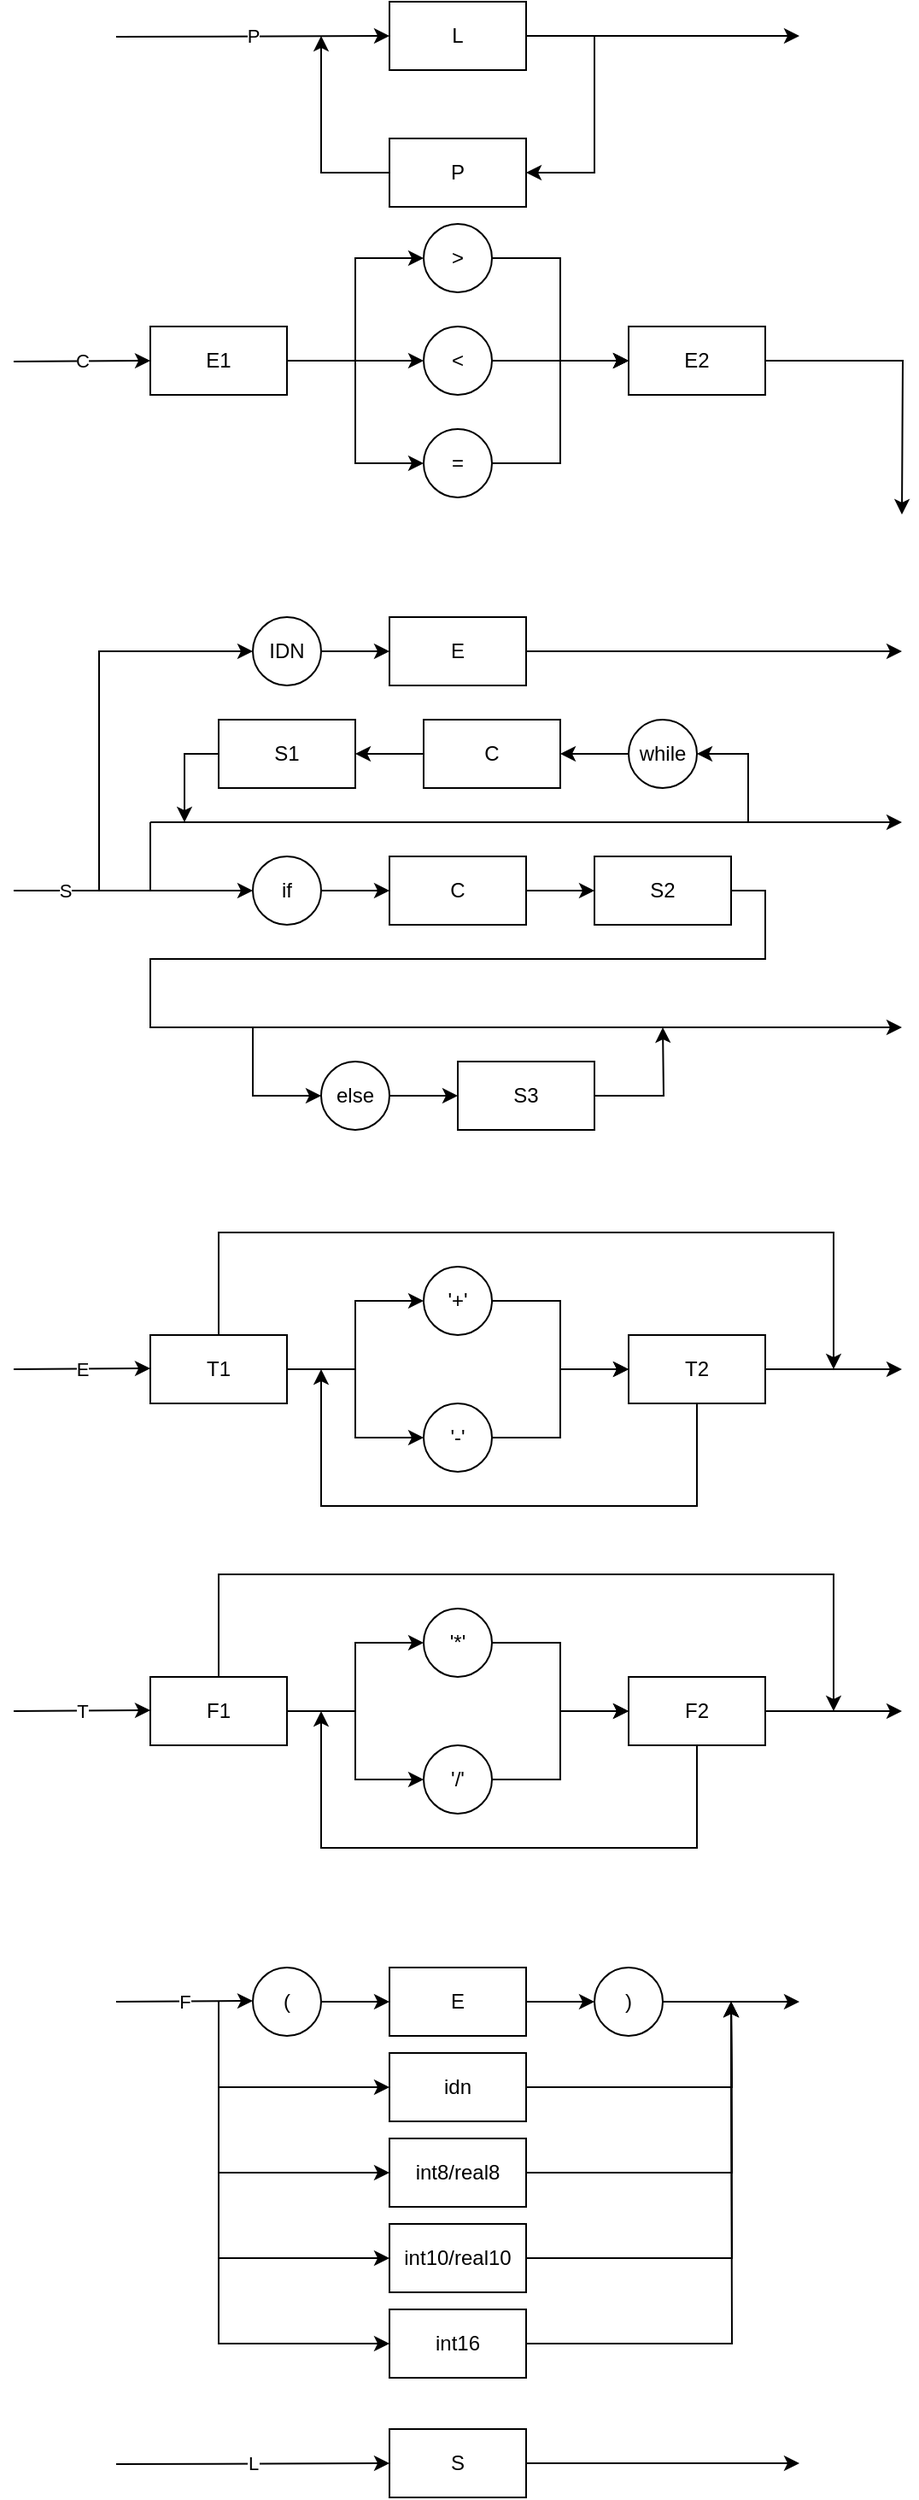 <mxfile>
    <diagram id="kxCUlZkBnEht9E5U2b47" name="第 1 页">
        <mxGraphModel dx="861" dy="1940" grid="1" gridSize="10" guides="1" tooltips="1" connect="1" arrows="1" fold="1" page="1" pageScale="1" pageWidth="827" pageHeight="1169" math="0" shadow="0">
            <root>
                <mxCell id="0"/>
                <mxCell id="1" parent="0"/>
                <mxCell id="yljXyeKDuKMBw9XO_9RV-11" style="edgeStyle=orthogonalEdgeStyle;rounded=0;orthogonalLoop=1;jettySize=auto;html=1;entryX=0;entryY=0.5;entryDx=0;entryDy=0;" parent="1" source="yljXyeKDuKMBw9XO_9RV-1" target="yljXyeKDuKMBw9XO_9RV-4" edge="1">
                    <mxGeometry relative="1" as="geometry"/>
                </mxCell>
                <mxCell id="yljXyeKDuKMBw9XO_9RV-1" value="'+'" style="ellipse;whiteSpace=wrap;html=1;aspect=fixed;" parent="1" vertex="1">
                    <mxGeometry x="320" y="680" width="40" height="40" as="geometry"/>
                </mxCell>
                <mxCell id="yljXyeKDuKMBw9XO_9RV-7" style="edgeStyle=orthogonalEdgeStyle;rounded=0;orthogonalLoop=1;jettySize=auto;html=1;exitX=0.5;exitY=0;exitDx=0;exitDy=0;" parent="1" source="yljXyeKDuKMBw9XO_9RV-2" edge="1">
                    <mxGeometry relative="1" as="geometry">
                        <mxPoint x="560" y="740" as="targetPoint"/>
                        <Array as="points">
                            <mxPoint x="200" y="660"/>
                            <mxPoint x="560" y="660"/>
                        </Array>
                    </mxGeometry>
                </mxCell>
                <mxCell id="yljXyeKDuKMBw9XO_9RV-9" style="edgeStyle=orthogonalEdgeStyle;rounded=0;orthogonalLoop=1;jettySize=auto;html=1;entryX=0;entryY=0.5;entryDx=0;entryDy=0;" parent="1" source="yljXyeKDuKMBw9XO_9RV-2" target="yljXyeKDuKMBw9XO_9RV-1" edge="1">
                    <mxGeometry relative="1" as="geometry"/>
                </mxCell>
                <mxCell id="yljXyeKDuKMBw9XO_9RV-10" style="edgeStyle=orthogonalEdgeStyle;rounded=0;orthogonalLoop=1;jettySize=auto;html=1;entryX=0;entryY=0.5;entryDx=0;entryDy=0;" parent="1" source="yljXyeKDuKMBw9XO_9RV-2" target="yljXyeKDuKMBw9XO_9RV-5" edge="1">
                    <mxGeometry relative="1" as="geometry"/>
                </mxCell>
                <mxCell id="yljXyeKDuKMBw9XO_9RV-2" value="T1" style="rounded=0;whiteSpace=wrap;html=1;" parent="1" vertex="1">
                    <mxGeometry x="160" y="720" width="80" height="40" as="geometry"/>
                </mxCell>
                <mxCell id="yljXyeKDuKMBw9XO_9RV-3" value="E" style="endArrow=classic;html=1;rounded=0;" parent="1" edge="1">
                    <mxGeometry width="50" height="50" relative="1" as="geometry">
                        <mxPoint x="80" y="740" as="sourcePoint"/>
                        <mxPoint x="160" y="739.5" as="targetPoint"/>
                    </mxGeometry>
                </mxCell>
                <mxCell id="yljXyeKDuKMBw9XO_9RV-14" style="edgeStyle=orthogonalEdgeStyle;rounded=0;orthogonalLoop=1;jettySize=auto;html=1;" parent="1" source="yljXyeKDuKMBw9XO_9RV-4" edge="1">
                    <mxGeometry relative="1" as="geometry">
                        <mxPoint x="260" y="740" as="targetPoint"/>
                        <Array as="points">
                            <mxPoint x="480" y="820"/>
                            <mxPoint x="260" y="820"/>
                        </Array>
                    </mxGeometry>
                </mxCell>
                <mxCell id="yljXyeKDuKMBw9XO_9RV-4" value="T2" style="rounded=0;whiteSpace=wrap;html=1;" parent="1" vertex="1">
                    <mxGeometry x="440" y="720" width="80" height="40" as="geometry"/>
                </mxCell>
                <mxCell id="yljXyeKDuKMBw9XO_9RV-12" style="edgeStyle=orthogonalEdgeStyle;rounded=0;orthogonalLoop=1;jettySize=auto;html=1;" parent="1" source="yljXyeKDuKMBw9XO_9RV-5" edge="1">
                    <mxGeometry relative="1" as="geometry">
                        <mxPoint x="440" y="740" as="targetPoint"/>
                        <Array as="points">
                            <mxPoint x="400" y="780"/>
                            <mxPoint x="400" y="740"/>
                        </Array>
                    </mxGeometry>
                </mxCell>
                <mxCell id="yljXyeKDuKMBw9XO_9RV-5" value="'-'" style="ellipse;whiteSpace=wrap;html=1;aspect=fixed;" parent="1" vertex="1">
                    <mxGeometry x="320" y="760" width="40" height="40" as="geometry"/>
                </mxCell>
                <mxCell id="yljXyeKDuKMBw9XO_9RV-6" value="" style="endArrow=classic;html=1;rounded=0;" parent="1" edge="1">
                    <mxGeometry width="50" height="50" relative="1" as="geometry">
                        <mxPoint x="520" y="740" as="sourcePoint"/>
                        <mxPoint x="600" y="740" as="targetPoint"/>
                    </mxGeometry>
                </mxCell>
                <mxCell id="yljXyeKDuKMBw9XO_9RV-15" style="edgeStyle=orthogonalEdgeStyle;rounded=0;orthogonalLoop=1;jettySize=auto;html=1;entryX=0;entryY=0.5;entryDx=0;entryDy=0;" parent="1" source="yljXyeKDuKMBw9XO_9RV-16" target="yljXyeKDuKMBw9XO_9RV-23" edge="1">
                    <mxGeometry relative="1" as="geometry"/>
                </mxCell>
                <mxCell id="yljXyeKDuKMBw9XO_9RV-16" value="'*'" style="ellipse;whiteSpace=wrap;html=1;aspect=fixed;" parent="1" vertex="1">
                    <mxGeometry x="320" y="880" width="40" height="40" as="geometry"/>
                </mxCell>
                <mxCell id="yljXyeKDuKMBw9XO_9RV-17" style="edgeStyle=orthogonalEdgeStyle;rounded=0;orthogonalLoop=1;jettySize=auto;html=1;exitX=0.5;exitY=0;exitDx=0;exitDy=0;" parent="1" source="yljXyeKDuKMBw9XO_9RV-20" edge="1">
                    <mxGeometry relative="1" as="geometry">
                        <mxPoint x="560" y="940" as="targetPoint"/>
                        <Array as="points">
                            <mxPoint x="200" y="860"/>
                            <mxPoint x="560" y="860"/>
                        </Array>
                    </mxGeometry>
                </mxCell>
                <mxCell id="yljXyeKDuKMBw9XO_9RV-18" style="edgeStyle=orthogonalEdgeStyle;rounded=0;orthogonalLoop=1;jettySize=auto;html=1;entryX=0;entryY=0.5;entryDx=0;entryDy=0;" parent="1" source="yljXyeKDuKMBw9XO_9RV-20" target="yljXyeKDuKMBw9XO_9RV-16" edge="1">
                    <mxGeometry relative="1" as="geometry"/>
                </mxCell>
                <mxCell id="yljXyeKDuKMBw9XO_9RV-19" style="edgeStyle=orthogonalEdgeStyle;rounded=0;orthogonalLoop=1;jettySize=auto;html=1;entryX=0;entryY=0.5;entryDx=0;entryDy=0;" parent="1" source="yljXyeKDuKMBw9XO_9RV-20" target="yljXyeKDuKMBw9XO_9RV-25" edge="1">
                    <mxGeometry relative="1" as="geometry"/>
                </mxCell>
                <mxCell id="yljXyeKDuKMBw9XO_9RV-20" value="F1" style="rounded=0;whiteSpace=wrap;html=1;" parent="1" vertex="1">
                    <mxGeometry x="160" y="920" width="80" height="40" as="geometry"/>
                </mxCell>
                <mxCell id="yljXyeKDuKMBw9XO_9RV-21" value="T" style="endArrow=classic;html=1;rounded=0;" parent="1" edge="1">
                    <mxGeometry width="50" height="50" relative="1" as="geometry">
                        <mxPoint x="80" y="940" as="sourcePoint"/>
                        <mxPoint x="160" y="939.5" as="targetPoint"/>
                    </mxGeometry>
                </mxCell>
                <mxCell id="yljXyeKDuKMBw9XO_9RV-22" style="edgeStyle=orthogonalEdgeStyle;rounded=0;orthogonalLoop=1;jettySize=auto;html=1;" parent="1" source="yljXyeKDuKMBw9XO_9RV-23" edge="1">
                    <mxGeometry relative="1" as="geometry">
                        <mxPoint x="260" y="940" as="targetPoint"/>
                        <Array as="points">
                            <mxPoint x="480" y="1020"/>
                            <mxPoint x="260" y="1020"/>
                        </Array>
                    </mxGeometry>
                </mxCell>
                <mxCell id="yljXyeKDuKMBw9XO_9RV-23" value="F2" style="rounded=0;whiteSpace=wrap;html=1;" parent="1" vertex="1">
                    <mxGeometry x="440" y="920" width="80" height="40" as="geometry"/>
                </mxCell>
                <mxCell id="yljXyeKDuKMBw9XO_9RV-24" style="edgeStyle=orthogonalEdgeStyle;rounded=0;orthogonalLoop=1;jettySize=auto;html=1;" parent="1" source="yljXyeKDuKMBw9XO_9RV-25" edge="1">
                    <mxGeometry relative="1" as="geometry">
                        <mxPoint x="440" y="940" as="targetPoint"/>
                        <Array as="points">
                            <mxPoint x="400" y="980"/>
                            <mxPoint x="400" y="940"/>
                        </Array>
                    </mxGeometry>
                </mxCell>
                <mxCell id="yljXyeKDuKMBw9XO_9RV-25" value="'/'" style="ellipse;whiteSpace=wrap;html=1;aspect=fixed;" parent="1" vertex="1">
                    <mxGeometry x="320" y="960" width="40" height="40" as="geometry"/>
                </mxCell>
                <mxCell id="yljXyeKDuKMBw9XO_9RV-26" value="" style="endArrow=classic;html=1;rounded=0;" parent="1" edge="1">
                    <mxGeometry width="50" height="50" relative="1" as="geometry">
                        <mxPoint x="520" y="940" as="sourcePoint"/>
                        <mxPoint x="600" y="940" as="targetPoint"/>
                    </mxGeometry>
                </mxCell>
                <mxCell id="yljXyeKDuKMBw9XO_9RV-41" value="S" style="endArrow=classic;html=1;rounded=0;entryX=0;entryY=0.5;entryDx=0;entryDy=0;" parent="1" target="yljXyeKDuKMBw9XO_9RV-42" edge="1">
                    <mxGeometry x="-0.571" width="50" height="50" relative="1" as="geometry">
                        <mxPoint x="80" y="460" as="sourcePoint"/>
                        <mxPoint x="160" y="459.5" as="targetPoint"/>
                        <mxPoint as="offset"/>
                    </mxGeometry>
                </mxCell>
                <mxCell id="yljXyeKDuKMBw9XO_9RV-45" style="edgeStyle=orthogonalEdgeStyle;rounded=0;orthogonalLoop=1;jettySize=auto;html=1;entryX=0;entryY=0.5;entryDx=0;entryDy=0;" parent="1" source="yljXyeKDuKMBw9XO_9RV-42" target="yljXyeKDuKMBw9XO_9RV-44" edge="1">
                    <mxGeometry relative="1" as="geometry"/>
                </mxCell>
                <mxCell id="yljXyeKDuKMBw9XO_9RV-42" value="if" style="ellipse;whiteSpace=wrap;html=1;aspect=fixed;" parent="1" vertex="1">
                    <mxGeometry x="220" y="440" width="40" height="40" as="geometry"/>
                </mxCell>
                <mxCell id="yljXyeKDuKMBw9XO_9RV-47" style="edgeStyle=orthogonalEdgeStyle;rounded=0;orthogonalLoop=1;jettySize=auto;html=1;entryX=0;entryY=0.5;entryDx=0;entryDy=0;" parent="1" source="yljXyeKDuKMBw9XO_9RV-44" target="yljXyeKDuKMBw9XO_9RV-46" edge="1">
                    <mxGeometry relative="1" as="geometry"/>
                </mxCell>
                <mxCell id="yljXyeKDuKMBw9XO_9RV-44" value="C" style="rounded=0;whiteSpace=wrap;html=1;" parent="1" vertex="1">
                    <mxGeometry x="300" y="440" width="80" height="40" as="geometry"/>
                </mxCell>
                <mxCell id="yljXyeKDuKMBw9XO_9RV-72" style="edgeStyle=orthogonalEdgeStyle;rounded=0;orthogonalLoop=1;jettySize=auto;html=1;exitX=1;exitY=0.5;exitDx=0;exitDy=0;" parent="1" source="yljXyeKDuKMBw9XO_9RV-46" edge="1">
                    <mxGeometry relative="1" as="geometry">
                        <mxPoint x="600" y="540" as="targetPoint"/>
                        <Array as="points">
                            <mxPoint x="520" y="460"/>
                            <mxPoint x="520" y="500"/>
                            <mxPoint x="160" y="500"/>
                            <mxPoint x="160" y="540"/>
                        </Array>
                    </mxGeometry>
                </mxCell>
                <mxCell id="yljXyeKDuKMBw9XO_9RV-46" value="S2" style="rounded=0;whiteSpace=wrap;html=1;" parent="1" vertex="1">
                    <mxGeometry x="420" y="440" width="80" height="40" as="geometry"/>
                </mxCell>
                <mxCell id="yljXyeKDuKMBw9XO_9RV-54" style="edgeStyle=orthogonalEdgeStyle;rounded=0;orthogonalLoop=1;jettySize=auto;html=1;entryX=0;entryY=0.5;entryDx=0;entryDy=0;" parent="1" source="yljXyeKDuKMBw9XO_9RV-49" target="yljXyeKDuKMBw9XO_9RV-53" edge="1">
                    <mxGeometry relative="1" as="geometry"/>
                </mxCell>
                <mxCell id="yljXyeKDuKMBw9XO_9RV-49" value="else" style="ellipse;whiteSpace=wrap;html=1;aspect=fixed;" parent="1" vertex="1">
                    <mxGeometry x="260" y="560" width="40" height="40" as="geometry"/>
                </mxCell>
                <mxCell id="yljXyeKDuKMBw9XO_9RV-52" value="" style="endArrow=classic;html=1;rounded=0;entryX=0;entryY=0.5;entryDx=0;entryDy=0;" parent="1" target="yljXyeKDuKMBw9XO_9RV-49" edge="1">
                    <mxGeometry width="50" height="50" relative="1" as="geometry">
                        <mxPoint x="220" y="540" as="sourcePoint"/>
                        <mxPoint x="410" y="460" as="targetPoint"/>
                        <Array as="points">
                            <mxPoint x="220" y="580"/>
                        </Array>
                    </mxGeometry>
                </mxCell>
                <mxCell id="yljXyeKDuKMBw9XO_9RV-55" style="edgeStyle=orthogonalEdgeStyle;rounded=0;orthogonalLoop=1;jettySize=auto;html=1;" parent="1" source="yljXyeKDuKMBw9XO_9RV-53" edge="1">
                    <mxGeometry relative="1" as="geometry">
                        <mxPoint x="460" y="540" as="targetPoint"/>
                    </mxGeometry>
                </mxCell>
                <mxCell id="yljXyeKDuKMBw9XO_9RV-53" value="S3" style="rounded=0;whiteSpace=wrap;html=1;" parent="1" vertex="1">
                    <mxGeometry x="340" y="560" width="80" height="40" as="geometry"/>
                </mxCell>
                <mxCell id="yljXyeKDuKMBw9XO_9RV-69" style="edgeStyle=orthogonalEdgeStyle;rounded=0;orthogonalLoop=1;jettySize=auto;html=1;exitX=0;exitY=0.5;exitDx=0;exitDy=0;entryX=1;entryY=0.5;entryDx=0;entryDy=0;" parent="1" source="yljXyeKDuKMBw9XO_9RV-57" target="yljXyeKDuKMBw9XO_9RV-59" edge="1">
                    <mxGeometry relative="1" as="geometry"/>
                </mxCell>
                <mxCell id="yljXyeKDuKMBw9XO_9RV-57" value="while" style="ellipse;whiteSpace=wrap;html=1;aspect=fixed;" parent="1" vertex="1">
                    <mxGeometry x="440" y="360" width="40" height="40" as="geometry"/>
                </mxCell>
                <mxCell id="yljXyeKDuKMBw9XO_9RV-70" style="edgeStyle=orthogonalEdgeStyle;rounded=0;orthogonalLoop=1;jettySize=auto;html=1;" parent="1" source="yljXyeKDuKMBw9XO_9RV-59" target="yljXyeKDuKMBw9XO_9RV-61" edge="1">
                    <mxGeometry relative="1" as="geometry"/>
                </mxCell>
                <mxCell id="yljXyeKDuKMBw9XO_9RV-59" value="C" style="rounded=0;whiteSpace=wrap;html=1;" parent="1" vertex="1">
                    <mxGeometry x="320" y="360" width="80" height="40" as="geometry"/>
                </mxCell>
                <mxCell id="yljXyeKDuKMBw9XO_9RV-71" style="edgeStyle=orthogonalEdgeStyle;rounded=0;orthogonalLoop=1;jettySize=auto;html=1;" parent="1" source="yljXyeKDuKMBw9XO_9RV-61" edge="1">
                    <mxGeometry relative="1" as="geometry">
                        <mxPoint x="180" y="420" as="targetPoint"/>
                        <Array as="points">
                            <mxPoint x="180" y="380"/>
                        </Array>
                    </mxGeometry>
                </mxCell>
                <mxCell id="yljXyeKDuKMBw9XO_9RV-61" value="S1" style="rounded=0;whiteSpace=wrap;html=1;" parent="1" vertex="1">
                    <mxGeometry x="200" y="360" width="80" height="40" as="geometry"/>
                </mxCell>
                <mxCell id="yljXyeKDuKMBw9XO_9RV-65" value="" style="endArrow=classic;html=1;rounded=0;" parent="1" edge="1">
                    <mxGeometry width="50" height="50" relative="1" as="geometry">
                        <mxPoint x="160" y="420" as="sourcePoint"/>
                        <mxPoint x="600" y="420" as="targetPoint"/>
                    </mxGeometry>
                </mxCell>
                <mxCell id="yljXyeKDuKMBw9XO_9RV-67" value="" style="endArrow=none;html=1;rounded=0;" parent="1" edge="1">
                    <mxGeometry width="50" height="50" relative="1" as="geometry">
                        <mxPoint x="160" y="460" as="sourcePoint"/>
                        <mxPoint x="160" y="420" as="targetPoint"/>
                    </mxGeometry>
                </mxCell>
                <mxCell id="yljXyeKDuKMBw9XO_9RV-68" value="" style="endArrow=classic;html=1;rounded=0;entryX=1;entryY=0.5;entryDx=0;entryDy=0;" parent="1" target="yljXyeKDuKMBw9XO_9RV-57" edge="1">
                    <mxGeometry width="50" height="50" relative="1" as="geometry">
                        <mxPoint x="510" y="420" as="sourcePoint"/>
                        <mxPoint x="350" y="460" as="targetPoint"/>
                        <Array as="points">
                            <mxPoint x="510" y="380"/>
                        </Array>
                    </mxGeometry>
                </mxCell>
                <mxCell id="yljXyeKDuKMBw9XO_9RV-73" value="C" style="endArrow=classic;html=1;rounded=0;" parent="1" edge="1">
                    <mxGeometry width="50" height="50" relative="1" as="geometry">
                        <mxPoint x="80" y="150.5" as="sourcePoint"/>
                        <mxPoint x="160" y="150" as="targetPoint"/>
                    </mxGeometry>
                </mxCell>
                <mxCell id="yljXyeKDuKMBw9XO_9RV-79" style="edgeStyle=orthogonalEdgeStyle;rounded=0;orthogonalLoop=1;jettySize=auto;html=1;entryX=0;entryY=0.5;entryDx=0;entryDy=0;" parent="1" source="yljXyeKDuKMBw9XO_9RV-75" target="yljXyeKDuKMBw9XO_9RV-76" edge="1">
                    <mxGeometry relative="1" as="geometry">
                        <mxPoint x="300" y="100" as="targetPoint"/>
                    </mxGeometry>
                </mxCell>
                <mxCell id="yljXyeKDuKMBw9XO_9RV-80" style="edgeStyle=orthogonalEdgeStyle;rounded=0;orthogonalLoop=1;jettySize=auto;html=1;entryX=0;entryY=0.5;entryDx=0;entryDy=0;" parent="1" source="yljXyeKDuKMBw9XO_9RV-75" target="yljXyeKDuKMBw9XO_9RV-78" edge="1">
                    <mxGeometry relative="1" as="geometry"/>
                </mxCell>
                <mxCell id="yljXyeKDuKMBw9XO_9RV-81" style="edgeStyle=orthogonalEdgeStyle;rounded=0;orthogonalLoop=1;jettySize=auto;html=1;" parent="1" source="yljXyeKDuKMBw9XO_9RV-75" target="yljXyeKDuKMBw9XO_9RV-77" edge="1">
                    <mxGeometry relative="1" as="geometry"/>
                </mxCell>
                <mxCell id="yljXyeKDuKMBw9XO_9RV-75" value="E1" style="rounded=0;whiteSpace=wrap;html=1;" parent="1" vertex="1">
                    <mxGeometry x="160" y="130" width="80" height="40" as="geometry"/>
                </mxCell>
                <mxCell id="yljXyeKDuKMBw9XO_9RV-83" style="edgeStyle=orthogonalEdgeStyle;rounded=0;orthogonalLoop=1;jettySize=auto;html=1;entryX=0;entryY=0.5;entryDx=0;entryDy=0;" parent="1" source="yljXyeKDuKMBw9XO_9RV-76" target="yljXyeKDuKMBw9XO_9RV-82" edge="1">
                    <mxGeometry relative="1" as="geometry"/>
                </mxCell>
                <mxCell id="yljXyeKDuKMBw9XO_9RV-76" value="&amp;gt;" style="ellipse;whiteSpace=wrap;html=1;aspect=fixed;" parent="1" vertex="1">
                    <mxGeometry x="320" y="70" width="40" height="40" as="geometry"/>
                </mxCell>
                <mxCell id="yljXyeKDuKMBw9XO_9RV-84" style="edgeStyle=orthogonalEdgeStyle;rounded=0;orthogonalLoop=1;jettySize=auto;html=1;" parent="1" source="yljXyeKDuKMBw9XO_9RV-77" edge="1">
                    <mxGeometry relative="1" as="geometry">
                        <mxPoint x="440" y="150" as="targetPoint"/>
                    </mxGeometry>
                </mxCell>
                <mxCell id="yljXyeKDuKMBw9XO_9RV-77" value="&amp;lt;" style="ellipse;whiteSpace=wrap;html=1;aspect=fixed;" parent="1" vertex="1">
                    <mxGeometry x="320" y="130" width="40" height="40" as="geometry"/>
                </mxCell>
                <mxCell id="yljXyeKDuKMBw9XO_9RV-85" style="edgeStyle=orthogonalEdgeStyle;rounded=0;orthogonalLoop=1;jettySize=auto;html=1;" parent="1" source="yljXyeKDuKMBw9XO_9RV-78" edge="1">
                    <mxGeometry relative="1" as="geometry">
                        <mxPoint x="440" y="150" as="targetPoint"/>
                        <Array as="points">
                            <mxPoint x="400" y="210"/>
                            <mxPoint x="400" y="150"/>
                        </Array>
                    </mxGeometry>
                </mxCell>
                <mxCell id="yljXyeKDuKMBw9XO_9RV-78" value="=" style="ellipse;whiteSpace=wrap;html=1;aspect=fixed;" parent="1" vertex="1">
                    <mxGeometry x="320" y="190" width="40" height="40" as="geometry"/>
                </mxCell>
                <mxCell id="yljXyeKDuKMBw9XO_9RV-86" style="edgeStyle=orthogonalEdgeStyle;rounded=0;orthogonalLoop=1;jettySize=auto;html=1;exitX=1;exitY=0.5;exitDx=0;exitDy=0;" parent="1" source="yljXyeKDuKMBw9XO_9RV-82" edge="1">
                    <mxGeometry relative="1" as="geometry">
                        <mxPoint x="600" y="240" as="targetPoint"/>
                    </mxGeometry>
                </mxCell>
                <mxCell id="yljXyeKDuKMBw9XO_9RV-82" value="E2" style="rounded=0;whiteSpace=wrap;html=1;" parent="1" vertex="1">
                    <mxGeometry x="440" y="130" width="80" height="40" as="geometry"/>
                </mxCell>
                <mxCell id="yljXyeKDuKMBw9XO_9RV-87" value="F" style="endArrow=classic;html=1;rounded=0;" parent="1" edge="1">
                    <mxGeometry width="50" height="50" relative="1" as="geometry">
                        <mxPoint x="140" y="1110" as="sourcePoint"/>
                        <mxPoint x="220" y="1109.5" as="targetPoint"/>
                    </mxGeometry>
                </mxCell>
                <mxCell id="yljXyeKDuKMBw9XO_9RV-90" style="edgeStyle=orthogonalEdgeStyle;rounded=0;orthogonalLoop=1;jettySize=auto;html=1;entryX=0;entryY=0.5;entryDx=0;entryDy=0;" parent="1" source="yljXyeKDuKMBw9XO_9RV-88" target="yljXyeKDuKMBw9XO_9RV-89" edge="1">
                    <mxGeometry relative="1" as="geometry"/>
                </mxCell>
                <mxCell id="yljXyeKDuKMBw9XO_9RV-88" value="(" style="ellipse;whiteSpace=wrap;html=1;aspect=fixed;" parent="1" vertex="1">
                    <mxGeometry x="220" y="1090" width="40" height="40" as="geometry"/>
                </mxCell>
                <mxCell id="yljXyeKDuKMBw9XO_9RV-92" style="edgeStyle=orthogonalEdgeStyle;rounded=0;orthogonalLoop=1;jettySize=auto;html=1;entryX=0;entryY=0.5;entryDx=0;entryDy=0;" parent="1" source="yljXyeKDuKMBw9XO_9RV-89" target="yljXyeKDuKMBw9XO_9RV-91" edge="1">
                    <mxGeometry relative="1" as="geometry"/>
                </mxCell>
                <mxCell id="yljXyeKDuKMBw9XO_9RV-89" value="E" style="rounded=0;whiteSpace=wrap;html=1;" parent="1" vertex="1">
                    <mxGeometry x="300" y="1090" width="80" height="40" as="geometry"/>
                </mxCell>
                <mxCell id="yljXyeKDuKMBw9XO_9RV-102" style="edgeStyle=orthogonalEdgeStyle;rounded=0;orthogonalLoop=1;jettySize=auto;html=1;exitX=1;exitY=0.5;exitDx=0;exitDy=0;" parent="1" source="yljXyeKDuKMBw9XO_9RV-91" edge="1">
                    <mxGeometry relative="1" as="geometry">
                        <mxPoint x="540" y="1110" as="targetPoint"/>
                    </mxGeometry>
                </mxCell>
                <mxCell id="yljXyeKDuKMBw9XO_9RV-91" value=")" style="ellipse;whiteSpace=wrap;html=1;aspect=fixed;" parent="1" vertex="1">
                    <mxGeometry x="420" y="1090" width="40" height="40" as="geometry"/>
                </mxCell>
                <mxCell id="yljXyeKDuKMBw9XO_9RV-103" style="edgeStyle=orthogonalEdgeStyle;rounded=0;orthogonalLoop=1;jettySize=auto;html=1;" parent="1" source="yljXyeKDuKMBw9XO_9RV-93" edge="1">
                    <mxGeometry relative="1" as="geometry">
                        <mxPoint x="500" y="1110" as="targetPoint"/>
                    </mxGeometry>
                </mxCell>
                <mxCell id="yljXyeKDuKMBw9XO_9RV-93" value="idn" style="rounded=0;whiteSpace=wrap;html=1;" parent="1" vertex="1">
                    <mxGeometry x="300" y="1140" width="80" height="40" as="geometry"/>
                </mxCell>
                <mxCell id="yljXyeKDuKMBw9XO_9RV-104" style="edgeStyle=orthogonalEdgeStyle;rounded=0;orthogonalLoop=1;jettySize=auto;html=1;exitX=1;exitY=0.5;exitDx=0;exitDy=0;" parent="1" source="yljXyeKDuKMBw9XO_9RV-94" edge="1">
                    <mxGeometry relative="1" as="geometry">
                        <mxPoint x="500" y="1110" as="targetPoint"/>
                    </mxGeometry>
                </mxCell>
                <mxCell id="yljXyeKDuKMBw9XO_9RV-94" value="int8/real8" style="rounded=0;whiteSpace=wrap;html=1;" parent="1" vertex="1">
                    <mxGeometry x="300" y="1190" width="80" height="40" as="geometry"/>
                </mxCell>
                <mxCell id="yljXyeKDuKMBw9XO_9RV-105" style="edgeStyle=orthogonalEdgeStyle;rounded=0;orthogonalLoop=1;jettySize=auto;html=1;" parent="1" source="yljXyeKDuKMBw9XO_9RV-95" edge="1">
                    <mxGeometry relative="1" as="geometry">
                        <mxPoint x="500" y="1110" as="targetPoint"/>
                    </mxGeometry>
                </mxCell>
                <mxCell id="yljXyeKDuKMBw9XO_9RV-95" value="int10/real10" style="rounded=0;whiteSpace=wrap;html=1;" parent="1" vertex="1">
                    <mxGeometry x="300" y="1240" width="80" height="40" as="geometry"/>
                </mxCell>
                <mxCell id="yljXyeKDuKMBw9XO_9RV-97" value="" style="endArrow=classic;html=1;rounded=0;entryX=0;entryY=0.5;entryDx=0;entryDy=0;" parent="1" target="yljXyeKDuKMBw9XO_9RV-93" edge="1">
                    <mxGeometry width="50" height="50" relative="1" as="geometry">
                        <mxPoint x="200" y="1110" as="sourcePoint"/>
                        <mxPoint x="260" y="1170" as="targetPoint"/>
                        <Array as="points">
                            <mxPoint x="200" y="1160"/>
                        </Array>
                    </mxGeometry>
                </mxCell>
                <mxCell id="yljXyeKDuKMBw9XO_9RV-98" value="" style="endArrow=classic;html=1;rounded=0;entryX=0;entryY=0.5;entryDx=0;entryDy=0;" parent="1" target="yljXyeKDuKMBw9XO_9RV-94" edge="1">
                    <mxGeometry width="50" height="50" relative="1" as="geometry">
                        <mxPoint x="200" y="1110" as="sourcePoint"/>
                        <mxPoint x="260" y="1170" as="targetPoint"/>
                        <Array as="points">
                            <mxPoint x="200" y="1210"/>
                        </Array>
                    </mxGeometry>
                </mxCell>
                <mxCell id="yljXyeKDuKMBw9XO_9RV-106" style="edgeStyle=orthogonalEdgeStyle;rounded=0;orthogonalLoop=1;jettySize=auto;html=1;" parent="1" source="yljXyeKDuKMBw9XO_9RV-99" edge="1">
                    <mxGeometry relative="1" as="geometry">
                        <mxPoint x="500" y="1110" as="targetPoint"/>
                    </mxGeometry>
                </mxCell>
                <mxCell id="yljXyeKDuKMBw9XO_9RV-99" value="int16" style="rounded=0;whiteSpace=wrap;html=1;" parent="1" vertex="1">
                    <mxGeometry x="300" y="1290" width="80" height="40" as="geometry"/>
                </mxCell>
                <mxCell id="yljXyeKDuKMBw9XO_9RV-100" value="" style="endArrow=classic;html=1;rounded=0;entryX=0;entryY=0.5;entryDx=0;entryDy=0;" parent="1" edge="1">
                    <mxGeometry width="50" height="50" relative="1" as="geometry">
                        <mxPoint x="200" y="1160" as="sourcePoint"/>
                        <mxPoint x="300" y="1260" as="targetPoint"/>
                        <Array as="points">
                            <mxPoint x="200" y="1260"/>
                        </Array>
                    </mxGeometry>
                </mxCell>
                <mxCell id="yljXyeKDuKMBw9XO_9RV-101" value="" style="endArrow=classic;html=1;rounded=0;entryX=0;entryY=0.5;entryDx=0;entryDy=0;" parent="1" edge="1">
                    <mxGeometry width="50" height="50" relative="1" as="geometry">
                        <mxPoint x="200" y="1210" as="sourcePoint"/>
                        <mxPoint x="300" y="1310" as="targetPoint"/>
                        <Array as="points">
                            <mxPoint x="200" y="1310"/>
                        </Array>
                    </mxGeometry>
                </mxCell>
                <mxCell id="yljXyeKDuKMBw9XO_9RV-108" value="P" style="endArrow=classic;html=1;rounded=0;entryX=0;entryY=0.5;entryDx=0;entryDy=0;" parent="1" target="yljXyeKDuKMBw9XO_9RV-109" edge="1">
                    <mxGeometry width="50" height="50" relative="1" as="geometry">
                        <mxPoint x="140" y="-39.5" as="sourcePoint"/>
                        <mxPoint x="220" y="-40" as="targetPoint"/>
                    </mxGeometry>
                </mxCell>
                <mxCell id="yljXyeKDuKMBw9XO_9RV-112" style="edgeStyle=orthogonalEdgeStyle;rounded=0;orthogonalLoop=1;jettySize=auto;html=1;" parent="1" source="yljXyeKDuKMBw9XO_9RV-109" edge="1">
                    <mxGeometry relative="1" as="geometry">
                        <mxPoint x="540" y="-40" as="targetPoint"/>
                    </mxGeometry>
                </mxCell>
                <mxCell id="yljXyeKDuKMBw9XO_9RV-109" value="L" style="rounded=0;whiteSpace=wrap;html=1;" parent="1" vertex="1">
                    <mxGeometry x="300" y="-60" width="80" height="40" as="geometry"/>
                </mxCell>
                <mxCell id="yljXyeKDuKMBw9XO_9RV-114" style="edgeStyle=orthogonalEdgeStyle;rounded=0;orthogonalLoop=1;jettySize=auto;html=1;" parent="1" source="yljXyeKDuKMBw9XO_9RV-110" edge="1">
                    <mxGeometry relative="1" as="geometry">
                        <mxPoint x="260" y="-40" as="targetPoint"/>
                        <Array as="points">
                            <mxPoint x="260" y="40"/>
                            <mxPoint x="260" y="-40"/>
                        </Array>
                    </mxGeometry>
                </mxCell>
                <mxCell id="yljXyeKDuKMBw9XO_9RV-110" value="P" style="rounded=0;whiteSpace=wrap;html=1;" parent="1" vertex="1">
                    <mxGeometry x="300" y="20" width="80" height="40" as="geometry"/>
                </mxCell>
                <mxCell id="yljXyeKDuKMBw9XO_9RV-113" value="" style="endArrow=classic;html=1;rounded=0;entryX=1;entryY=0.5;entryDx=0;entryDy=0;" parent="1" target="yljXyeKDuKMBw9XO_9RV-110" edge="1">
                    <mxGeometry width="50" height="50" relative="1" as="geometry">
                        <mxPoint x="420" y="-40" as="sourcePoint"/>
                        <mxPoint x="320" y="-80" as="targetPoint"/>
                        <Array as="points">
                            <mxPoint x="420" y="40"/>
                        </Array>
                    </mxGeometry>
                </mxCell>
                <mxCell id="6IYVuv3BcA2IkdbU4PLg-1" value="L" style="endArrow=classic;html=1;rounded=0;entryX=0;entryY=0.5;entryDx=0;entryDy=0;" parent="1" target="6IYVuv3BcA2IkdbU4PLg-3" edge="1">
                    <mxGeometry width="50" height="50" relative="1" as="geometry">
                        <mxPoint x="140" y="1380.5" as="sourcePoint"/>
                        <mxPoint x="220" y="1380" as="targetPoint"/>
                    </mxGeometry>
                </mxCell>
                <mxCell id="6IYVuv3BcA2IkdbU4PLg-2" style="edgeStyle=orthogonalEdgeStyle;rounded=0;orthogonalLoop=1;jettySize=auto;html=1;" parent="1" source="6IYVuv3BcA2IkdbU4PLg-3" edge="1">
                    <mxGeometry relative="1" as="geometry">
                        <mxPoint x="540" y="1380" as="targetPoint"/>
                    </mxGeometry>
                </mxCell>
                <mxCell id="6IYVuv3BcA2IkdbU4PLg-3" value="S" style="rounded=0;whiteSpace=wrap;html=1;" parent="1" vertex="1">
                    <mxGeometry x="300" y="1360" width="80" height="40" as="geometry"/>
                </mxCell>
                <mxCell id="6IYVuv3BcA2IkdbU4PLg-7" value="" style="endArrow=classic;html=1;rounded=0;" parent="1" edge="1">
                    <mxGeometry width="50" height="50" relative="1" as="geometry">
                        <mxPoint x="130" y="460" as="sourcePoint"/>
                        <mxPoint x="220" y="320" as="targetPoint"/>
                        <Array as="points">
                            <mxPoint x="130" y="320"/>
                        </Array>
                    </mxGeometry>
                </mxCell>
                <mxCell id="6IYVuv3BcA2IkdbU4PLg-11" style="edgeStyle=orthogonalEdgeStyle;rounded=0;orthogonalLoop=1;jettySize=auto;html=1;" parent="1" source="6IYVuv3BcA2IkdbU4PLg-8" target="6IYVuv3BcA2IkdbU4PLg-10" edge="1">
                    <mxGeometry relative="1" as="geometry"/>
                </mxCell>
                <mxCell id="6IYVuv3BcA2IkdbU4PLg-8" value="IDN" style="ellipse;whiteSpace=wrap;html=1;aspect=fixed;" parent="1" vertex="1">
                    <mxGeometry x="220" y="300" width="40" height="40" as="geometry"/>
                </mxCell>
                <mxCell id="6IYVuv3BcA2IkdbU4PLg-12" style="edgeStyle=orthogonalEdgeStyle;rounded=0;orthogonalLoop=1;jettySize=auto;html=1;" parent="1" source="6IYVuv3BcA2IkdbU4PLg-10" edge="1">
                    <mxGeometry relative="1" as="geometry">
                        <mxPoint x="600" y="320" as="targetPoint"/>
                    </mxGeometry>
                </mxCell>
                <mxCell id="6IYVuv3BcA2IkdbU4PLg-10" value="E" style="rounded=0;whiteSpace=wrap;html=1;" parent="1" vertex="1">
                    <mxGeometry x="300" y="300" width="80" height="40" as="geometry"/>
                </mxCell>
            </root>
        </mxGraphModel>
    </diagram>
</mxfile>